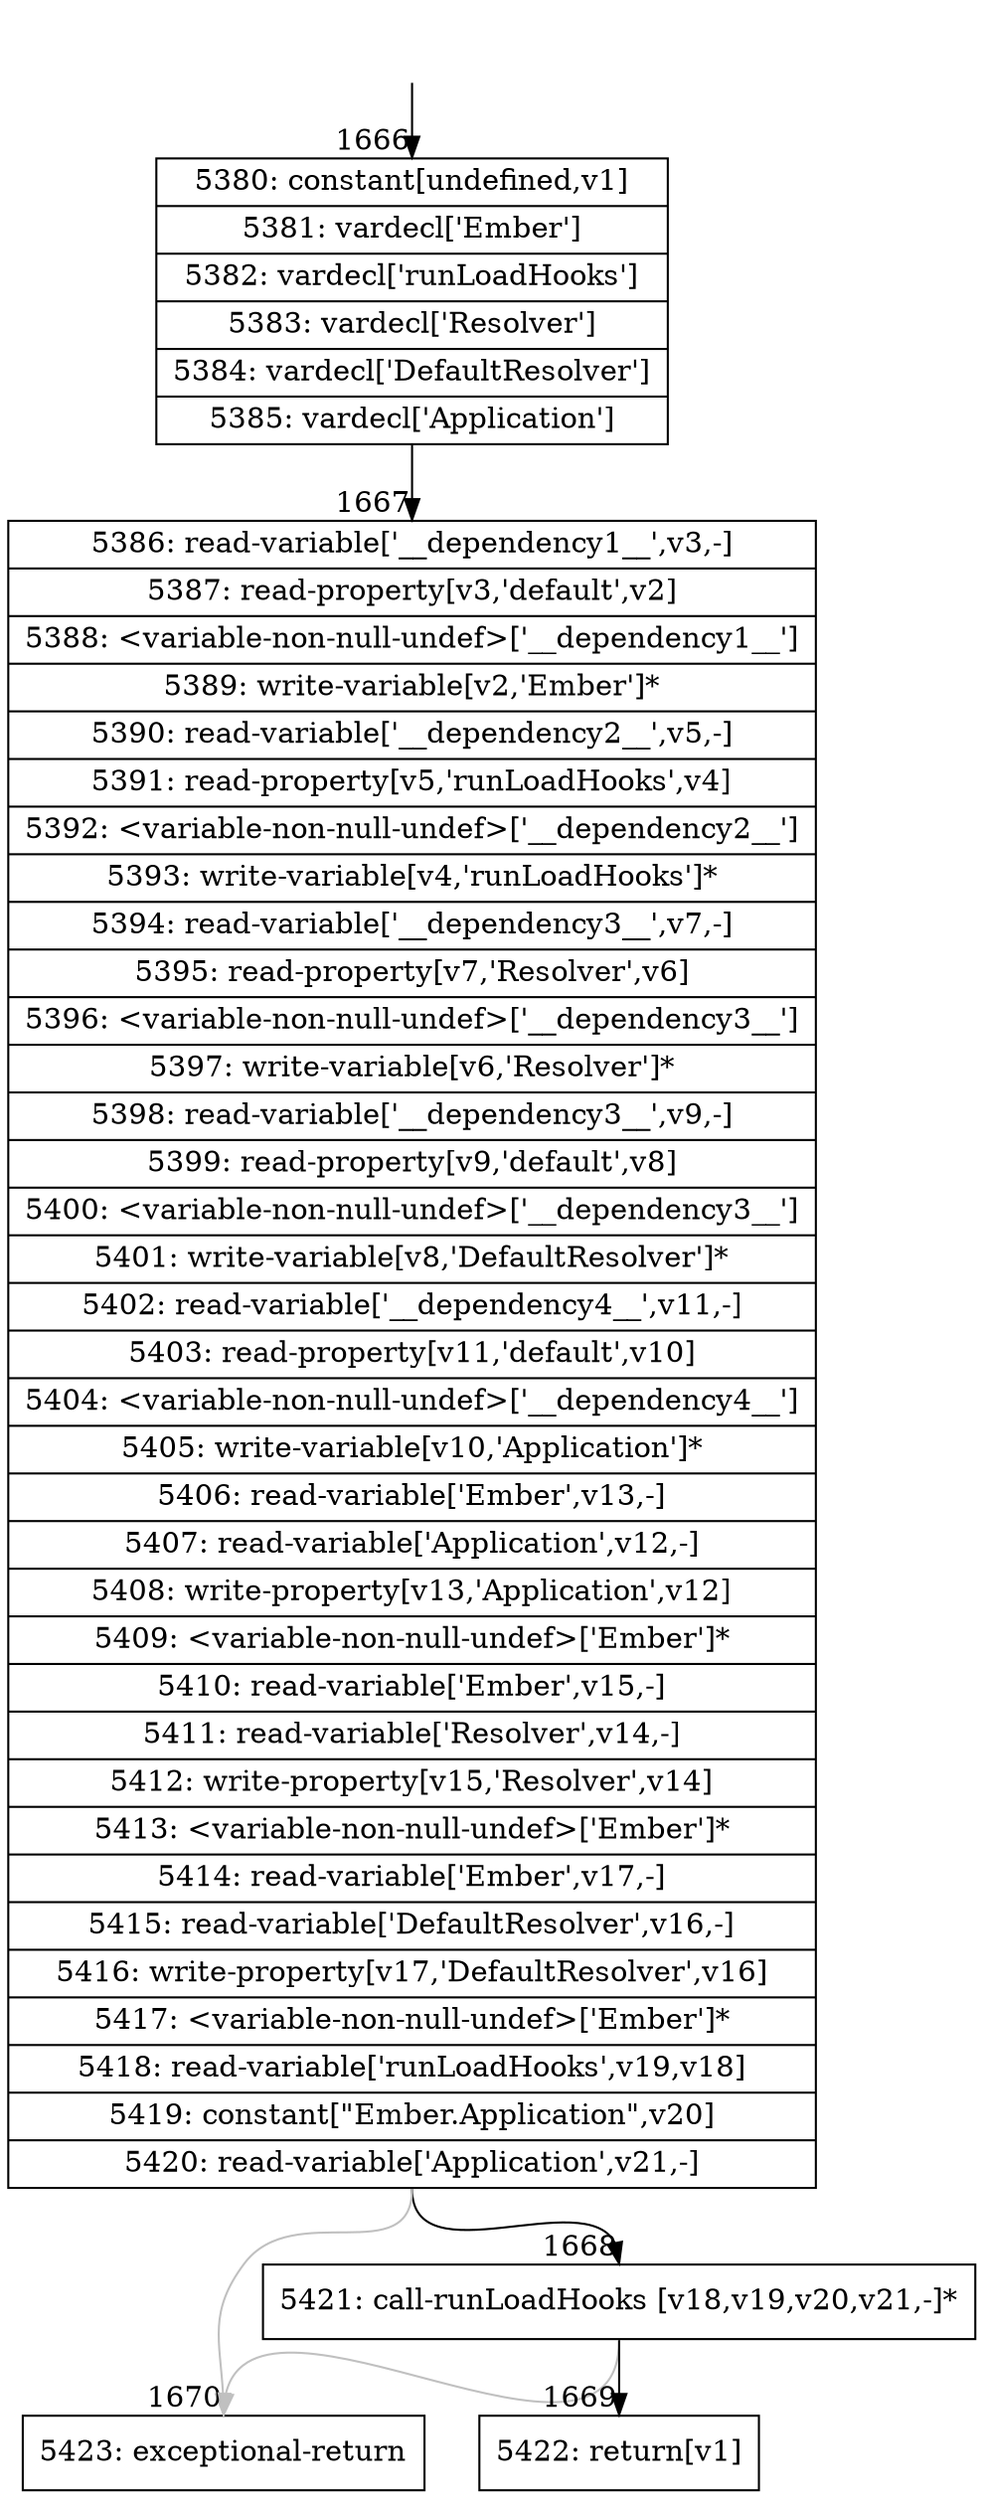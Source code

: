 digraph {
rankdir="TD"
BB_entry126[shape=none,label=""];
BB_entry126 -> BB1666 [tailport=s, headport=n, headlabel="    1666"]
BB1666 [shape=record label="{5380: constant[undefined,v1]|5381: vardecl['Ember']|5382: vardecl['runLoadHooks']|5383: vardecl['Resolver']|5384: vardecl['DefaultResolver']|5385: vardecl['Application']}" ] 
BB1666 -> BB1667 [tailport=s, headport=n, headlabel="      1667"]
BB1667 [shape=record label="{5386: read-variable['__dependency1__',v3,-]|5387: read-property[v3,'default',v2]|5388: \<variable-non-null-undef\>['__dependency1__']|5389: write-variable[v2,'Ember']*|5390: read-variable['__dependency2__',v5,-]|5391: read-property[v5,'runLoadHooks',v4]|5392: \<variable-non-null-undef\>['__dependency2__']|5393: write-variable[v4,'runLoadHooks']*|5394: read-variable['__dependency3__',v7,-]|5395: read-property[v7,'Resolver',v6]|5396: \<variable-non-null-undef\>['__dependency3__']|5397: write-variable[v6,'Resolver']*|5398: read-variable['__dependency3__',v9,-]|5399: read-property[v9,'default',v8]|5400: \<variable-non-null-undef\>['__dependency3__']|5401: write-variable[v8,'DefaultResolver']*|5402: read-variable['__dependency4__',v11,-]|5403: read-property[v11,'default',v10]|5404: \<variable-non-null-undef\>['__dependency4__']|5405: write-variable[v10,'Application']*|5406: read-variable['Ember',v13,-]|5407: read-variable['Application',v12,-]|5408: write-property[v13,'Application',v12]|5409: \<variable-non-null-undef\>['Ember']*|5410: read-variable['Ember',v15,-]|5411: read-variable['Resolver',v14,-]|5412: write-property[v15,'Resolver',v14]|5413: \<variable-non-null-undef\>['Ember']*|5414: read-variable['Ember',v17,-]|5415: read-variable['DefaultResolver',v16,-]|5416: write-property[v17,'DefaultResolver',v16]|5417: \<variable-non-null-undef\>['Ember']*|5418: read-variable['runLoadHooks',v19,v18]|5419: constant[\"Ember.Application\",v20]|5420: read-variable['Application',v21,-]}" ] 
BB1667 -> BB1668 [tailport=s, headport=n, headlabel="      1668"]
BB1667 -> BB1670 [tailport=s, headport=n, color=gray, headlabel="      1670"]
BB1668 [shape=record label="{5421: call-runLoadHooks [v18,v19,v20,v21,-]*}" ] 
BB1668 -> BB1669 [tailport=s, headport=n, headlabel="      1669"]
BB1668 -> BB1670 [tailport=s, headport=n, color=gray]
BB1669 [shape=record label="{5422: return[v1]}" ] 
BB1670 [shape=record label="{5423: exceptional-return}" ] 
//#$~ 2232
}
